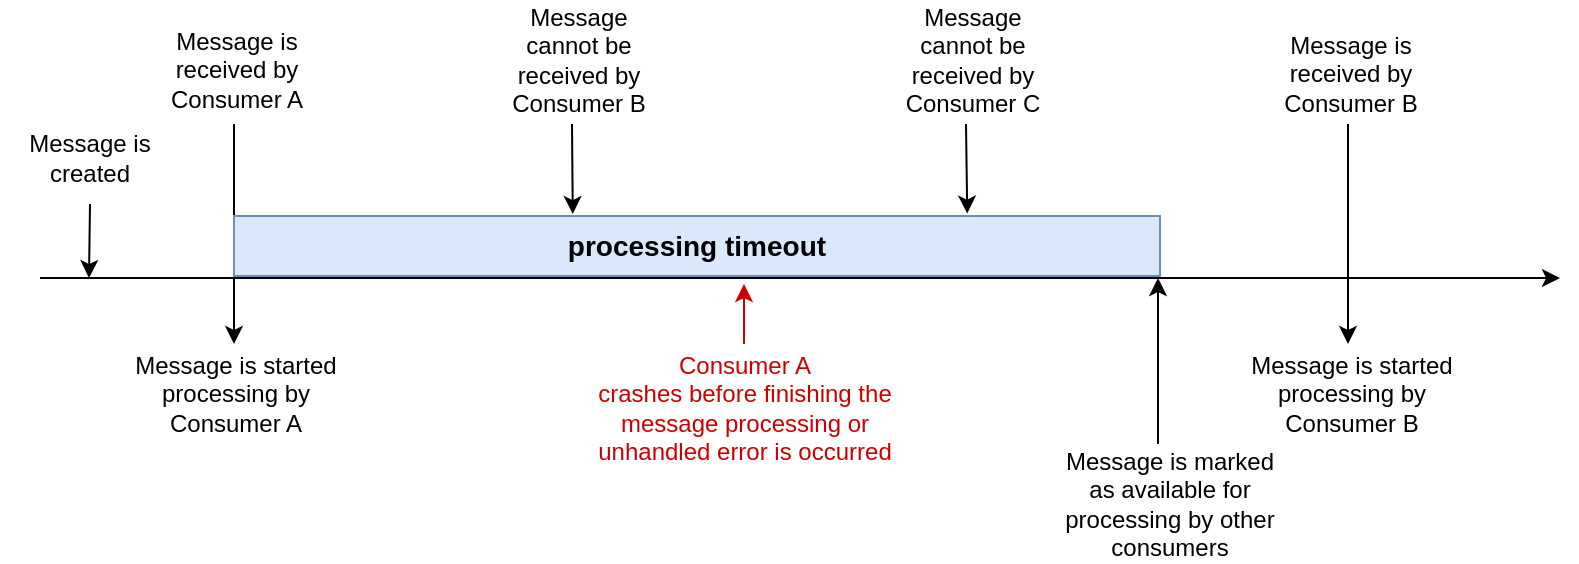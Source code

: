 <mxfile version="12.8.5" type="device"><diagram id="XRCmJDxH_AXc8cY6p594" name="Page-1"><mxGraphModel dx="517" dy="1046" grid="1" gridSize="10" guides="1" tooltips="1" connect="1" arrows="1" fold="1" page="1" pageScale="1" pageWidth="1169" pageHeight="827" math="0" shadow="0"><root><mxCell id="0"/><mxCell id="1" parent="0"/><mxCell id="Ny0kxUSUm7qeiyA28rzV-23" value="" style="endArrow=classic;html=1;entryX=0.794;entryY=-0.04;entryDx=0;entryDy=0;entryPerimeter=0;" parent="1" edge="1"><mxGeometry width="50" height="50" relative="1" as="geometry"><mxPoint x="523.0" y="-700" as="sourcePoint"/><mxPoint x="523.622" y="-655.2" as="targetPoint"/></mxGeometry></mxCell><mxCell id="Ny0kxUSUm7qeiyA28rzV-1" value="" style="endArrow=classic;html=1;startArrow=none;startFill=0;endFill=1;" parent="1" edge="1"><mxGeometry width="50" height="50" relative="1" as="geometry"><mxPoint x="60" y="-623" as="sourcePoint"/><mxPoint x="820" y="-623" as="targetPoint"/></mxGeometry></mxCell><mxCell id="Ny0kxUSUm7qeiyA28rzV-4" value="" style="endArrow=classic;html=1;" parent="1" edge="1"><mxGeometry width="50" height="50" relative="1" as="geometry"><mxPoint x="85" y="-660" as="sourcePoint"/><mxPoint x="84.5" y="-623" as="targetPoint"/></mxGeometry></mxCell><mxCell id="Ny0kxUSUm7qeiyA28rzV-6" value="Message is created" style="text;html=1;strokeColor=none;fillColor=none;align=center;verticalAlign=middle;whiteSpace=wrap;rounded=0;" parent="1" vertex="1"><mxGeometry x="40" y="-693" width="90" height="20" as="geometry"/></mxCell><mxCell id="Ny0kxUSUm7qeiyA28rzV-8" value="" style="endArrow=classic;html=1;" parent="1" edge="1"><mxGeometry width="50" height="50" relative="1" as="geometry"><mxPoint x="157" y="-700" as="sourcePoint"/><mxPoint x="157" y="-590" as="targetPoint"/></mxGeometry></mxCell><mxCell id="Ny0kxUSUm7qeiyA28rzV-9" value="Message is received by Consumer A" style="text;html=1;strokeColor=none;fillColor=none;align=center;verticalAlign=middle;whiteSpace=wrap;rounded=0;" parent="1" vertex="1"><mxGeometry x="115" y="-740" width="87" height="25" as="geometry"/></mxCell><mxCell id="Ny0kxUSUm7qeiyA28rzV-10" style="edgeStyle=orthogonalEdgeStyle;rounded=0;orthogonalLoop=1;jettySize=auto;html=1;exitX=0.5;exitY=1;exitDx=0;exitDy=0;startArrow=none;startFill=0;endArrow=classic;endFill=1;" parent="1" source="Ny0kxUSUm7qeiyA28rzV-6" target="Ny0kxUSUm7qeiyA28rzV-6" edge="1"><mxGeometry relative="1" as="geometry"/></mxCell><mxCell id="Ny0kxUSUm7qeiyA28rzV-13" value="Message is started processing by Consumer A" style="text;html=1;strokeColor=none;fillColor=none;align=center;verticalAlign=middle;whiteSpace=wrap;rounded=0;" parent="1" vertex="1"><mxGeometry x="103" y="-578" width="110" height="25" as="geometry"/></mxCell><mxCell id="Ny0kxUSUm7qeiyA28rzV-14" value="" style="endArrow=classic;html=1;entryX=0.368;entryY=-0.033;entryDx=0;entryDy=0;entryPerimeter=0;" parent="1" edge="1"><mxGeometry width="50" height="50" relative="1" as="geometry"><mxPoint x="326" y="-700" as="sourcePoint"/><mxPoint x="326.384" y="-654.99" as="targetPoint"/></mxGeometry></mxCell><mxCell id="Ny0kxUSUm7qeiyA28rzV-15" value="Message cannot be received by Consumer B" style="text;html=1;strokeColor=none;fillColor=none;align=center;verticalAlign=middle;whiteSpace=wrap;rounded=0;" parent="1" vertex="1"><mxGeometry x="286" y="-750" width="87" height="35" as="geometry"/></mxCell><mxCell id="Ny0kxUSUm7qeiyA28rzV-21" value="" style="endArrow=classic;html=1;fontColor=#990000;strokeColor=#CC0000;" parent="1" edge="1"><mxGeometry width="50" height="50" relative="1" as="geometry"><mxPoint x="412" y="-590" as="sourcePoint"/><mxPoint x="412" y="-620" as="targetPoint"/></mxGeometry></mxCell><mxCell id="Ny0kxUSUm7qeiyA28rzV-22" value="Consumer A&lt;br&gt;crashes before finishing the message processing or unhandled error is occurred" style="text;html=1;strokeColor=none;fillColor=none;align=center;verticalAlign=middle;whiteSpace=wrap;rounded=0;fontColor=#CC0000;" parent="1" vertex="1"><mxGeometry x="337" y="-584" width="151" height="51" as="geometry"/></mxCell><mxCell id="Ny0kxUSUm7qeiyA28rzV-24" value="Message cannot be received by Consumer C" style="text;html=1;strokeColor=none;fillColor=none;align=center;verticalAlign=middle;whiteSpace=wrap;rounded=0;" parent="1" vertex="1"><mxGeometry x="483" y="-750" width="87" height="35" as="geometry"/></mxCell><mxCell id="Ny0kxUSUm7qeiyA28rzV-27" value="" style="endArrow=classic;html=1;" parent="1" edge="1"><mxGeometry width="50" height="50" relative="1" as="geometry"><mxPoint x="714" y="-700" as="sourcePoint"/><mxPoint x="714" y="-590" as="targetPoint"/></mxGeometry></mxCell><mxCell id="Ny0kxUSUm7qeiyA28rzV-28" value="Message is received by Consumer B" style="text;html=1;strokeColor=none;fillColor=none;align=center;verticalAlign=middle;whiteSpace=wrap;rounded=0;" parent="1" vertex="1"><mxGeometry x="672" y="-735" width="87" height="20" as="geometry"/></mxCell><mxCell id="Ny0kxUSUm7qeiyA28rzV-29" value="Message is started processing by Consumer B" style="text;html=1;strokeColor=none;fillColor=none;align=center;verticalAlign=middle;whiteSpace=wrap;rounded=0;" parent="1" vertex="1"><mxGeometry x="660.5" y="-575" width="110" height="20" as="geometry"/></mxCell><mxCell id="Ny0kxUSUm7qeiyA28rzV-32" value="" style="endArrow=classic;html=1;" parent="1" edge="1"><mxGeometry width="50" height="50" relative="1" as="geometry"><mxPoint x="619" y="-540" as="sourcePoint"/><mxPoint x="619" y="-623" as="targetPoint"/></mxGeometry></mxCell><mxCell id="Ny0kxUSUm7qeiyA28rzV-34" value="Message is marked as available for processing by other consumers" style="text;html=1;strokeColor=none;fillColor=none;align=center;verticalAlign=middle;whiteSpace=wrap;rounded=0;" parent="1" vertex="1"><mxGeometry x="570" y="-520" width="110" height="20" as="geometry"/></mxCell><mxCell id="Ny0kxUSUm7qeiyA28rzV-3" value="&lt;font style=&quot;font-size: 14px&quot;&gt;processing timeout&lt;/font&gt;" style="rounded=0;whiteSpace=wrap;html=1;fillColor=#dae8fc;strokeColor=#6c8ebf;fontStyle=1" parent="1" vertex="1"><mxGeometry x="157" y="-654" width="463" height="30" as="geometry"/></mxCell></root></mxGraphModel></diagram></mxfile>